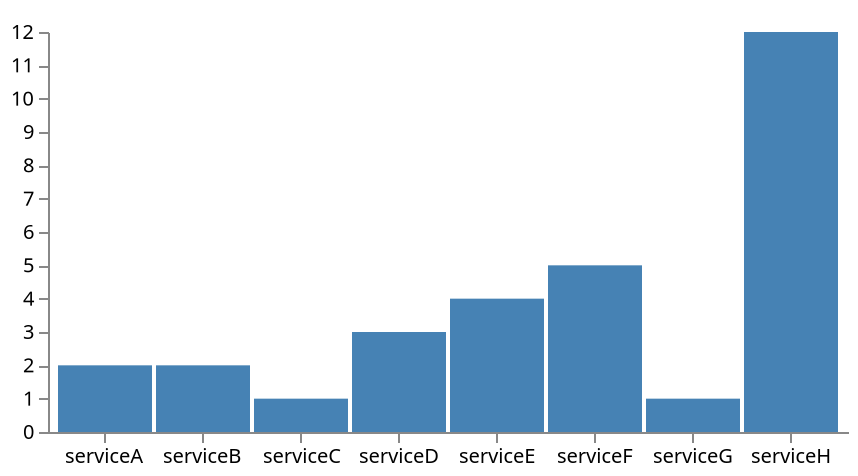 {
    "$schema": "https://vega.github.io/schema/vega/v5.json",
    "width": 400,
    "height": 200,
    "padding": 5,
  
    "data": [
      {
        "name": "table",
        "values": [
          {"category": "serviceA", "amount": 2},
          {"category": "serviceB", "amount": 2},
          {"category": "serviceC", "amount": 1},
          {"category": "serviceD", "amount": 3},
          {"category": "serviceE", "amount": 4},
          {"category": "serviceF", "amount": 5},
          {"category": "serviceG", "amount": 1},
          {"category": "serviceH", "amount": 12}
        ]
      }
    ],
  
    "signals": [
      {
        "name": "tooltip",
        "value": {},
        "on": [
          {"events": "rect:mouseover", "update": "datum"},
          {"events": "rect:mouseout",  "update": "{}"}
        ]
      }
    ],
  
    "scales": [
      {
        "name": "xscale",
        "type": "band",
        "domain": {"data": "table", "field": "category"},
        "range": "width",
        "padding": 0.05,
        "round": true
      },
      {
        "name": "yscale",
        "domain": {"data": "table", "field": "amount"},
        "nice": true,
        "range": "height"
      }
    ],
  
    "axes": [
      { "orient": "bottom", "scale": "xscale" },
      { "orient": "left", "scale": "yscale" }
    ],
  
    "marks": [
      {
        "type": "rect",
        "from": {"data":"table"},
        "encode": {
          "enter": {
            "x": {"scale": "xscale", "field": "category"},
            "width": {"scale": "xscale", "band": 1},
            "y": {"scale": "yscale", "field": "amount"},
            "y2": {"scale": "yscale", "value": 0}
          },
          "update": {
            "fill": {"value": "steelblue"}
          },
          "hover": {
            "fill": {"value": "red"}
          }
        }
      },
      {
        "type": "text",
        "encode": {
          "enter": {
            "align": {"value": "center"},
            "baseline": {"value": "bottom"},
            "fill": {"value": "#555"}
          },
          "update": {
            "x": {"scale": "xscale", "signal": "tooltip.category", "band": 0.5},
            "y": {"scale": "yscale", "signal": "tooltip.amount", "offset": -2},
            "text": {"signal": "tooltip.amount"},
            "fillOpacity": [
              {"test": "isNaN(tooltip.amount)", "value": 0},
              {"value": 1}
            ]
          }
        }
      }
    ]
  }
